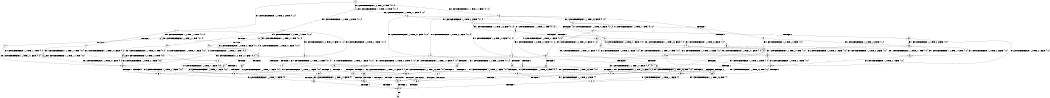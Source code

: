 digraph BCG {
size = "7, 10.5";
center = TRUE;
node [shape = circle];
0 [peripheries = 2];
0 -> 1 [label = "EX !1 !ATOMIC_EXCH_BRANCH (1, +1, TRUE, +0, 3, TRUE) !{0, 1, 2}"];
0 -> 2 [label = "EX !2 !ATOMIC_EXCH_BRANCH (1, +0, TRUE, +0, 1, TRUE) !{0, 1, 2}"];
0 -> 3 [label = "EX !0 !ATOMIC_EXCH_BRANCH (1, +1, TRUE, +1, 1, FALSE) !{0, 1, 2}"];
1 -> 4 [label = "TERMINATE !1"];
1 -> 5 [label = "EX !2 !ATOMIC_EXCH_BRANCH (1, +0, TRUE, +0, 1, FALSE) !{0, 1, 2}"];
1 -> 6 [label = "EX !0 !ATOMIC_EXCH_BRANCH (1, +1, TRUE, +1, 1, TRUE) !{0, 1, 2}"];
2 -> 7 [label = "EX !1 !ATOMIC_EXCH_BRANCH (1, +1, TRUE, +0, 3, TRUE) !{0, 1, 2}"];
2 -> 8 [label = "EX !0 !ATOMIC_EXCH_BRANCH (1, +1, TRUE, +1, 1, FALSE) !{0, 1, 2}"];
2 -> 2 [label = "EX !2 !ATOMIC_EXCH_BRANCH (1, +0, TRUE, +0, 1, TRUE) !{0, 1, 2}"];
3 -> 9 [label = "TERMINATE !0"];
3 -> 10 [label = "EX !1 !ATOMIC_EXCH_BRANCH (1, +1, TRUE, +0, 3, FALSE) !{0, 1, 2}"];
3 -> 11 [label = "EX !2 !ATOMIC_EXCH_BRANCH (1, +0, TRUE, +0, 1, FALSE) !{0, 1, 2}"];
4 -> 12 [label = "EX !2 !ATOMIC_EXCH_BRANCH (1, +0, TRUE, +0, 1, FALSE) !{0, 2}"];
4 -> 13 [label = "EX !0 !ATOMIC_EXCH_BRANCH (1, +1, TRUE, +1, 1, TRUE) !{0, 2}"];
5 -> 14 [label = "TERMINATE !1"];
5 -> 15 [label = "TERMINATE !2"];
5 -> 16 [label = "EX !0 !ATOMIC_EXCH_BRANCH (1, +1, TRUE, +1, 1, FALSE) !{0, 1, 2}"];
6 -> 17 [label = "TERMINATE !1"];
6 -> 18 [label = "EX !2 !ATOMIC_EXCH_BRANCH (1, +0, TRUE, +0, 1, FALSE) !{0, 1, 2}"];
6 -> 6 [label = "EX !0 !ATOMIC_EXCH_BRANCH (1, +1, TRUE, +1, 1, TRUE) !{0, 1, 2}"];
7 -> 19 [label = "TERMINATE !1"];
7 -> 20 [label = "EX !0 !ATOMIC_EXCH_BRANCH (1, +1, TRUE, +1, 1, TRUE) !{0, 1, 2}"];
7 -> 5 [label = "EX !2 !ATOMIC_EXCH_BRANCH (1, +0, TRUE, +0, 1, FALSE) !{0, 1, 2}"];
8 -> 21 [label = "TERMINATE !0"];
8 -> 22 [label = "EX !1 !ATOMIC_EXCH_BRANCH (1, +1, TRUE, +0, 3, FALSE) !{0, 1, 2}"];
8 -> 11 [label = "EX !2 !ATOMIC_EXCH_BRANCH (1, +0, TRUE, +0, 1, FALSE) !{0, 1, 2}"];
9 -> 23 [label = "EX !1 !ATOMIC_EXCH_BRANCH (1, +1, TRUE, +0, 3, FALSE) !{1, 2}"];
9 -> 24 [label = "EX !2 !ATOMIC_EXCH_BRANCH (1, +0, TRUE, +0, 1, FALSE) !{1, 2}"];
10 -> 25 [label = "TERMINATE !0"];
10 -> 26 [label = "EX !2 !ATOMIC_EXCH_BRANCH (1, +0, TRUE, +0, 1, FALSE) !{0, 1, 2}"];
10 -> 27 [label = "EX !1 !ATOMIC_EXCH_BRANCH (1, +1, TRUE, +1, 1, TRUE) !{0, 1, 2}"];
11 -> 28 [label = "TERMINATE !2"];
11 -> 29 [label = "TERMINATE !0"];
11 -> 16 [label = "EX !1 !ATOMIC_EXCH_BRANCH (1, +1, TRUE, +0, 3, TRUE) !{0, 1, 2}"];
12 -> 30 [label = "TERMINATE !2"];
12 -> 31 [label = "EX !0 !ATOMIC_EXCH_BRANCH (1, +1, TRUE, +1, 1, FALSE) !{0, 2}"];
13 -> 32 [label = "EX !2 !ATOMIC_EXCH_BRANCH (1, +0, TRUE, +0, 1, FALSE) !{0, 2}"];
13 -> 13 [label = "EX !0 !ATOMIC_EXCH_BRANCH (1, +1, TRUE, +1, 1, TRUE) !{0, 2}"];
14 -> 30 [label = "TERMINATE !2"];
14 -> 31 [label = "EX !0 !ATOMIC_EXCH_BRANCH (1, +1, TRUE, +1, 1, FALSE) !{0, 2}"];
15 -> 30 [label = "TERMINATE !1"];
15 -> 33 [label = "EX !0 !ATOMIC_EXCH_BRANCH (1, +1, TRUE, +1, 1, FALSE) !{0, 1}"];
16 -> 34 [label = "TERMINATE !1"];
16 -> 35 [label = "TERMINATE !2"];
16 -> 36 [label = "TERMINATE !0"];
17 -> 32 [label = "EX !2 !ATOMIC_EXCH_BRANCH (1, +0, TRUE, +0, 1, FALSE) !{0, 2}"];
17 -> 13 [label = "EX !0 !ATOMIC_EXCH_BRANCH (1, +1, TRUE, +1, 1, TRUE) !{0, 2}"];
18 -> 37 [label = "TERMINATE !1"];
18 -> 38 [label = "TERMINATE !2"];
18 -> 16 [label = "EX !0 !ATOMIC_EXCH_BRANCH (1, +1, TRUE, +1, 1, FALSE) !{0, 1, 2}"];
19 -> 39 [label = "EX !0 !ATOMIC_EXCH_BRANCH (1, +1, TRUE, +1, 1, TRUE) !{0, 2}"];
19 -> 12 [label = "EX !2 !ATOMIC_EXCH_BRANCH (1, +0, TRUE, +0, 1, FALSE) !{0, 2}"];
20 -> 40 [label = "TERMINATE !1"];
20 -> 18 [label = "EX !2 !ATOMIC_EXCH_BRANCH (1, +0, TRUE, +0, 1, FALSE) !{0, 1, 2}"];
20 -> 20 [label = "EX !0 !ATOMIC_EXCH_BRANCH (1, +1, TRUE, +1, 1, TRUE) !{0, 1, 2}"];
21 -> 41 [label = "EX !1 !ATOMIC_EXCH_BRANCH (1, +1, TRUE, +0, 3, FALSE) !{1, 2}"];
21 -> 24 [label = "EX !2 !ATOMIC_EXCH_BRANCH (1, +0, TRUE, +0, 1, FALSE) !{1, 2}"];
22 -> 42 [label = "TERMINATE !0"];
22 -> 26 [label = "EX !2 !ATOMIC_EXCH_BRANCH (1, +0, TRUE, +0, 1, FALSE) !{0, 1, 2}"];
22 -> 43 [label = "EX !1 !ATOMIC_EXCH_BRANCH (1, +1, TRUE, +1, 1, TRUE) !{0, 1, 2}"];
23 -> 44 [label = "EX !2 !ATOMIC_EXCH_BRANCH (1, +0, TRUE, +0, 1, FALSE) !{1, 2}"];
23 -> 45 [label = "EX !1 !ATOMIC_EXCH_BRANCH (1, +1, TRUE, +1, 1, TRUE) !{1, 2}"];
24 -> 46 [label = "TERMINATE !2"];
24 -> 47 [label = "EX !1 !ATOMIC_EXCH_BRANCH (1, +1, TRUE, +0, 3, TRUE) !{1, 2}"];
25 -> 44 [label = "EX !2 !ATOMIC_EXCH_BRANCH (1, +0, TRUE, +0, 1, FALSE) !{1, 2}"];
25 -> 45 [label = "EX !1 !ATOMIC_EXCH_BRANCH (1, +1, TRUE, +1, 1, TRUE) !{1, 2}"];
26 -> 48 [label = "TERMINATE !2"];
26 -> 49 [label = "TERMINATE !0"];
26 -> 16 [label = "EX !1 !ATOMIC_EXCH_BRANCH (1, +1, TRUE, +1, 1, FALSE) !{0, 1, 2}"];
27 -> 50 [label = "TERMINATE !0"];
27 -> 51 [label = "EX !2 !ATOMIC_EXCH_BRANCH (1, +0, TRUE, +0, 1, FALSE) !{0, 1, 2}"];
27 -> 10 [label = "EX !1 !ATOMIC_EXCH_BRANCH (1, +1, TRUE, +0, 3, FALSE) !{0, 1, 2}"];
28 -> 46 [label = "TERMINATE !0"];
28 -> 33 [label = "EX !1 !ATOMIC_EXCH_BRANCH (1, +1, TRUE, +0, 3, TRUE) !{0, 1}"];
29 -> 46 [label = "TERMINATE !2"];
29 -> 47 [label = "EX !1 !ATOMIC_EXCH_BRANCH (1, +1, TRUE, +0, 3, TRUE) !{1, 2}"];
30 -> 52 [label = "EX !0 !ATOMIC_EXCH_BRANCH (1, +1, TRUE, +1, 1, FALSE) !{0}"];
31 -> 53 [label = "TERMINATE !2"];
31 -> 54 [label = "TERMINATE !0"];
32 -> 55 [label = "TERMINATE !2"];
32 -> 31 [label = "EX !0 !ATOMIC_EXCH_BRANCH (1, +1, TRUE, +1, 1, FALSE) !{0, 2}"];
33 -> 53 [label = "TERMINATE !1"];
33 -> 56 [label = "TERMINATE !0"];
34 -> 53 [label = "TERMINATE !2"];
34 -> 54 [label = "TERMINATE !0"];
35 -> 53 [label = "TERMINATE !1"];
35 -> 56 [label = "TERMINATE !0"];
36 -> 54 [label = "TERMINATE !1"];
36 -> 56 [label = "TERMINATE !2"];
37 -> 55 [label = "TERMINATE !2"];
37 -> 31 [label = "EX !0 !ATOMIC_EXCH_BRANCH (1, +1, TRUE, +1, 1, FALSE) !{0, 2}"];
38 -> 55 [label = "TERMINATE !1"];
38 -> 33 [label = "EX !0 !ATOMIC_EXCH_BRANCH (1, +1, TRUE, +1, 1, FALSE) !{0, 1}"];
39 -> 32 [label = "EX !2 !ATOMIC_EXCH_BRANCH (1, +0, TRUE, +0, 1, FALSE) !{0, 2}"];
39 -> 39 [label = "EX !0 !ATOMIC_EXCH_BRANCH (1, +1, TRUE, +1, 1, TRUE) !{0, 2}"];
40 -> 32 [label = "EX !2 !ATOMIC_EXCH_BRANCH (1, +0, TRUE, +0, 1, FALSE) !{0, 2}"];
40 -> 39 [label = "EX !0 !ATOMIC_EXCH_BRANCH (1, +1, TRUE, +1, 1, TRUE) !{0, 2}"];
41 -> 44 [label = "EX !2 !ATOMIC_EXCH_BRANCH (1, +0, TRUE, +0, 1, FALSE) !{1, 2}"];
41 -> 57 [label = "EX !1 !ATOMIC_EXCH_BRANCH (1, +1, TRUE, +1, 1, TRUE) !{1, 2}"];
42 -> 44 [label = "EX !2 !ATOMIC_EXCH_BRANCH (1, +0, TRUE, +0, 1, FALSE) !{1, 2}"];
42 -> 57 [label = "EX !1 !ATOMIC_EXCH_BRANCH (1, +1, TRUE, +1, 1, TRUE) !{1, 2}"];
43 -> 58 [label = "TERMINATE !0"];
43 -> 51 [label = "EX !2 !ATOMIC_EXCH_BRANCH (1, +0, TRUE, +0, 1, FALSE) !{0, 1, 2}"];
43 -> 22 [label = "EX !1 !ATOMIC_EXCH_BRANCH (1, +1, TRUE, +0, 3, FALSE) !{0, 1, 2}"];
44 -> 59 [label = "TERMINATE !2"];
44 -> 47 [label = "EX !1 !ATOMIC_EXCH_BRANCH (1, +1, TRUE, +1, 1, FALSE) !{1, 2}"];
45 -> 60 [label = "EX !2 !ATOMIC_EXCH_BRANCH (1, +0, TRUE, +0, 1, FALSE) !{1, 2}"];
45 -> 23 [label = "EX !1 !ATOMIC_EXCH_BRANCH (1, +1, TRUE, +0, 3, FALSE) !{1, 2}"];
46 -> 61 [label = "EX !1 !ATOMIC_EXCH_BRANCH (1, +1, TRUE, +0, 3, TRUE) !{1}"];
47 -> 54 [label = "TERMINATE !1"];
47 -> 56 [label = "TERMINATE !2"];
48 -> 59 [label = "TERMINATE !0"];
48 -> 33 [label = "EX !1 !ATOMIC_EXCH_BRANCH (1, +1, TRUE, +1, 1, FALSE) !{0, 1}"];
49 -> 59 [label = "TERMINATE !2"];
49 -> 47 [label = "EX !1 !ATOMIC_EXCH_BRANCH (1, +1, TRUE, +1, 1, FALSE) !{1, 2}"];
50 -> 60 [label = "EX !2 !ATOMIC_EXCH_BRANCH (1, +0, TRUE, +0, 1, FALSE) !{1, 2}"];
50 -> 23 [label = "EX !1 !ATOMIC_EXCH_BRANCH (1, +1, TRUE, +0, 3, FALSE) !{1, 2}"];
51 -> 62 [label = "TERMINATE !2"];
51 -> 63 [label = "TERMINATE !0"];
51 -> 16 [label = "EX !1 !ATOMIC_EXCH_BRANCH (1, +1, TRUE, +0, 3, TRUE) !{0, 1, 2}"];
52 -> 64 [label = "TERMINATE !0"];
53 -> 64 [label = "TERMINATE !0"];
54 -> 64 [label = "TERMINATE !2"];
55 -> 52 [label = "EX !0 !ATOMIC_EXCH_BRANCH (1, +1, TRUE, +1, 1, FALSE) !{0}"];
56 -> 64 [label = "TERMINATE !1"];
57 -> 60 [label = "EX !2 !ATOMIC_EXCH_BRANCH (1, +0, TRUE, +0, 1, FALSE) !{1, 2}"];
57 -> 41 [label = "EX !1 !ATOMIC_EXCH_BRANCH (1, +1, TRUE, +0, 3, FALSE) !{1, 2}"];
58 -> 60 [label = "EX !2 !ATOMIC_EXCH_BRANCH (1, +0, TRUE, +0, 1, FALSE) !{1, 2}"];
58 -> 41 [label = "EX !1 !ATOMIC_EXCH_BRANCH (1, +1, TRUE, +0, 3, FALSE) !{1, 2}"];
59 -> 61 [label = "EX !1 !ATOMIC_EXCH_BRANCH (1, +1, TRUE, +1, 1, FALSE) !{1}"];
60 -> 65 [label = "TERMINATE !2"];
60 -> 47 [label = "EX !1 !ATOMIC_EXCH_BRANCH (1, +1, TRUE, +0, 3, TRUE) !{1, 2}"];
61 -> 64 [label = "TERMINATE !1"];
62 -> 65 [label = "TERMINATE !0"];
62 -> 33 [label = "EX !1 !ATOMIC_EXCH_BRANCH (1, +1, TRUE, +0, 3, TRUE) !{0, 1}"];
63 -> 65 [label = "TERMINATE !2"];
63 -> 47 [label = "EX !1 !ATOMIC_EXCH_BRANCH (1, +1, TRUE, +0, 3, TRUE) !{1, 2}"];
64 -> 66 [label = "exit"];
65 -> 61 [label = "EX !1 !ATOMIC_EXCH_BRANCH (1, +1, TRUE, +0, 3, TRUE) !{1}"];
}
